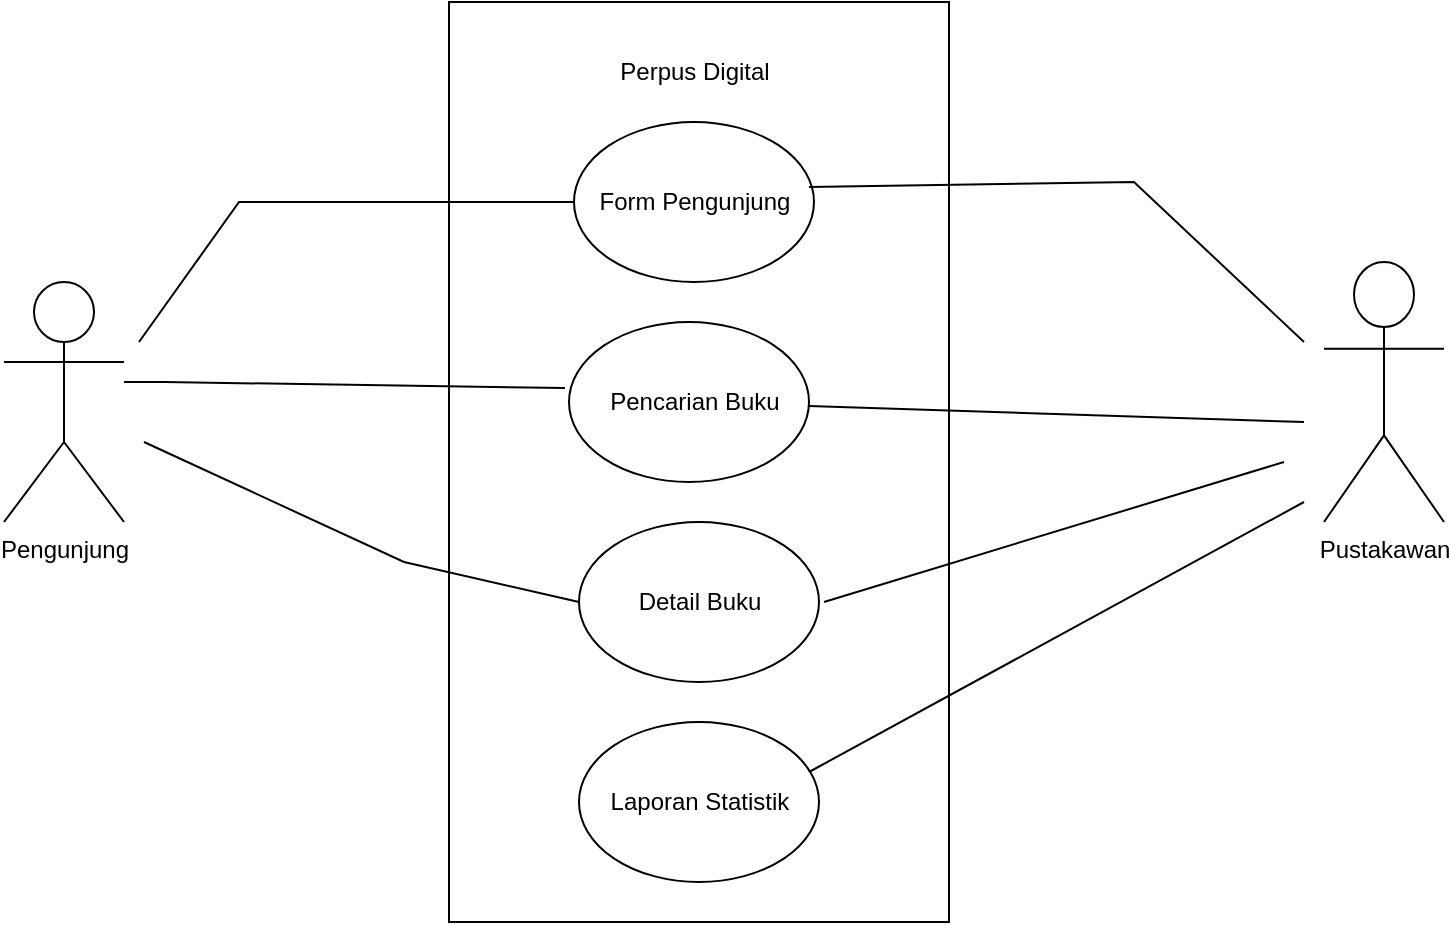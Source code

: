 <mxfile version="23.1.2" type="github">
  <diagram name="Page-1" id="MwYlZTWjcGxwbNQAv1zu">
    <mxGraphModel dx="880" dy="460" grid="1" gridSize="10" guides="1" tooltips="1" connect="1" arrows="1" fold="1" page="1" pageScale="1" pageWidth="850" pageHeight="1100" math="0" shadow="0">
      <root>
        <mxCell id="0" />
        <mxCell id="1" parent="0" />
        <mxCell id="i-MgTbN1lz1c-PTe-RDw-2" value="Pengunjung" style="shape=umlActor;verticalLabelPosition=bottom;verticalAlign=top;html=1;outlineConnect=0;" vertex="1" parent="1">
          <mxGeometry x="50" y="210" width="60" height="120" as="geometry" />
        </mxCell>
        <mxCell id="i-MgTbN1lz1c-PTe-RDw-4" value="" style="rounded=0;whiteSpace=wrap;html=1;" vertex="1" parent="1">
          <mxGeometry x="272.5" y="70" width="250" height="460" as="geometry" />
        </mxCell>
        <mxCell id="i-MgTbN1lz1c-PTe-RDw-5" value="Perpus Digital" style="text;html=1;strokeColor=none;fillColor=none;align=center;verticalAlign=middle;whiteSpace=wrap;rounded=0;" vertex="1" parent="1">
          <mxGeometry x="347.5" y="90" width="95" height="30" as="geometry" />
        </mxCell>
        <mxCell id="i-MgTbN1lz1c-PTe-RDw-6" value="" style="ellipse;whiteSpace=wrap;html=1;" vertex="1" parent="1">
          <mxGeometry x="335" y="130" width="120" height="80" as="geometry" />
        </mxCell>
        <mxCell id="i-MgTbN1lz1c-PTe-RDw-7" value="Form Pengunjung" style="text;html=1;strokeColor=none;fillColor=none;align=center;verticalAlign=middle;whiteSpace=wrap;rounded=0;" vertex="1" parent="1">
          <mxGeometry x="337.5" y="155" width="115" height="30" as="geometry" />
        </mxCell>
        <mxCell id="i-MgTbN1lz1c-PTe-RDw-12" value="" style="ellipse;whiteSpace=wrap;html=1;" vertex="1" parent="1">
          <mxGeometry x="332.5" y="230" width="120" height="80" as="geometry" />
        </mxCell>
        <mxCell id="i-MgTbN1lz1c-PTe-RDw-13" value="" style="ellipse;whiteSpace=wrap;html=1;" vertex="1" parent="1">
          <mxGeometry x="337.5" y="330" width="120" height="80" as="geometry" />
        </mxCell>
        <mxCell id="i-MgTbN1lz1c-PTe-RDw-14" value="" style="ellipse;whiteSpace=wrap;html=1;" vertex="1" parent="1">
          <mxGeometry x="337.5" y="430" width="120" height="80" as="geometry" />
        </mxCell>
        <mxCell id="i-MgTbN1lz1c-PTe-RDw-25" value="Pencarian Buku" style="text;html=1;strokeColor=none;fillColor=none;align=center;verticalAlign=middle;whiteSpace=wrap;rounded=0;" vertex="1" parent="1">
          <mxGeometry x="347.5" y="255" width="95" height="30" as="geometry" />
        </mxCell>
        <mxCell id="i-MgTbN1lz1c-PTe-RDw-26" value="Detail Buku" style="text;html=1;strokeColor=none;fillColor=none;align=center;verticalAlign=middle;whiteSpace=wrap;rounded=0;" vertex="1" parent="1">
          <mxGeometry x="357.5" y="355" width="80" height="30" as="geometry" />
        </mxCell>
        <mxCell id="i-MgTbN1lz1c-PTe-RDw-30" value="Laporan Statistik" style="text;html=1;strokeColor=none;fillColor=none;align=center;verticalAlign=middle;whiteSpace=wrap;rounded=0;" vertex="1" parent="1">
          <mxGeometry x="342.5" y="455" width="110" height="30" as="geometry" />
        </mxCell>
        <mxCell id="i-MgTbN1lz1c-PTe-RDw-34" value="Pustakawan" style="shape=umlActor;verticalLabelPosition=bottom;verticalAlign=top;html=1;outlineConnect=0;" vertex="1" parent="1">
          <mxGeometry x="710" y="200" width="60" height="130" as="geometry" />
        </mxCell>
        <mxCell id="i-MgTbN1lz1c-PTe-RDw-35" value="" style="endArrow=none;html=1;rounded=0;entryX=0;entryY=0.5;entryDx=0;entryDy=0;" edge="1" parent="1" target="i-MgTbN1lz1c-PTe-RDw-6">
          <mxGeometry width="50" height="50" relative="1" as="geometry">
            <mxPoint x="117.5" y="240" as="sourcePoint" />
            <mxPoint x="335" y="177.5" as="targetPoint" />
            <Array as="points">
              <mxPoint x="167.5" y="170" />
            </Array>
          </mxGeometry>
        </mxCell>
        <mxCell id="i-MgTbN1lz1c-PTe-RDw-39" value="" style="endArrow=none;html=1;rounded=0;entryX=-0.017;entryY=0.413;entryDx=0;entryDy=0;entryPerimeter=0;" edge="1" parent="1" target="i-MgTbN1lz1c-PTe-RDw-12">
          <mxGeometry width="50" height="50" relative="1" as="geometry">
            <mxPoint x="130" y="260" as="sourcePoint" />
            <mxPoint x="450" y="280" as="targetPoint" />
            <Array as="points">
              <mxPoint x="110" y="260" />
              <mxPoint x="130" y="260" />
            </Array>
          </mxGeometry>
        </mxCell>
        <mxCell id="i-MgTbN1lz1c-PTe-RDw-46" value="" style="endArrow=none;html=1;rounded=0;entryX=0;entryY=0.5;entryDx=0;entryDy=0;" edge="1" parent="1" target="i-MgTbN1lz1c-PTe-RDw-13">
          <mxGeometry width="50" height="50" relative="1" as="geometry">
            <mxPoint x="120" y="290" as="sourcePoint" />
            <mxPoint x="290" y="290" as="targetPoint" />
            <Array as="points">
              <mxPoint x="120" y="290" />
              <mxPoint x="250" y="350" />
            </Array>
          </mxGeometry>
        </mxCell>
        <mxCell id="i-MgTbN1lz1c-PTe-RDw-47" value="" style="endArrow=none;html=1;rounded=0;exitX=1;exitY=0.25;exitDx=0;exitDy=0;" edge="1" parent="1" source="i-MgTbN1lz1c-PTe-RDw-7">
          <mxGeometry width="50" height="50" relative="1" as="geometry">
            <mxPoint x="457.5" y="172.5" as="sourcePoint" />
            <mxPoint x="700" y="240" as="targetPoint" />
            <Array as="points">
              <mxPoint x="615" y="160" />
            </Array>
          </mxGeometry>
        </mxCell>
        <mxCell id="i-MgTbN1lz1c-PTe-RDw-49" value="" style="endArrow=none;html=1;rounded=0;" edge="1" parent="1" target="i-MgTbN1lz1c-PTe-RDw-12">
          <mxGeometry width="50" height="50" relative="1" as="geometry">
            <mxPoint x="700" y="280" as="sourcePoint" />
            <mxPoint x="450" y="280" as="targetPoint" />
            <Array as="points" />
          </mxGeometry>
        </mxCell>
        <mxCell id="i-MgTbN1lz1c-PTe-RDw-50" value="" style="endArrow=none;html=1;rounded=0;" edge="1" parent="1">
          <mxGeometry width="50" height="50" relative="1" as="geometry">
            <mxPoint x="460" y="370" as="sourcePoint" />
            <mxPoint x="690" y="300" as="targetPoint" />
            <Array as="points">
              <mxPoint x="460" y="370" />
              <mxPoint x="690" y="300" />
            </Array>
          </mxGeometry>
        </mxCell>
        <mxCell id="i-MgTbN1lz1c-PTe-RDw-51" value="" style="endArrow=none;html=1;rounded=0;exitX=1;exitY=0;exitDx=0;exitDy=0;" edge="1" parent="1" source="i-MgTbN1lz1c-PTe-RDw-30">
          <mxGeometry width="50" height="50" relative="1" as="geometry">
            <mxPoint x="400" y="330" as="sourcePoint" />
            <mxPoint x="700" y="320" as="targetPoint" />
            <Array as="points">
              <mxPoint x="700" y="320" />
            </Array>
          </mxGeometry>
        </mxCell>
      </root>
    </mxGraphModel>
  </diagram>
</mxfile>
